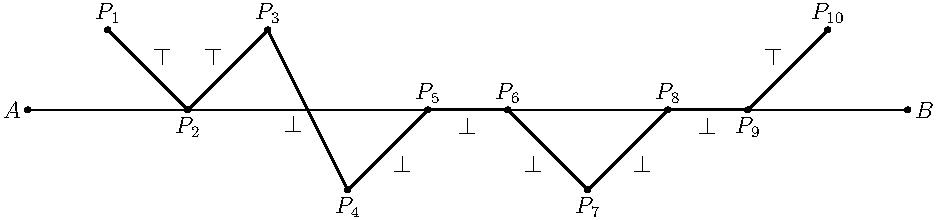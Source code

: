 unitsize(40);

draw((0,0)--(11,0));

pair[] ps = {(1,1),(2,0),(3,1),(4,-1),(5,0),(6,0),(7,-1),(8,0),(9,0),(10,1)};

path pathOfPolyseg(pair[] ps) {
  path polyseg;
  for (pair p:ps) {
    polyseg = polyseg -- p;
  }
  return polyseg;
}

draw(pathOfPolyseg(ps),p=currentpen+1);
for (pair p : ps) {
  dot(p);
}

dot("$P_1$",ps[0],N);
dot("$P_2$",ps[1],S);
dot("$P_3$",ps[2],N);
dot("$P_4$",ps[3],S);
dot("$P_5$",ps[4],N);
dot("$P_6$",ps[5],N);
dot("$P_7$",ps[6],S);
dot("$P_8$",ps[7],N);
dot("$P_9$",ps[8],S);
dot("$P_{10}$",ps[9],N);

label("$\top$",ps[0]--ps[1],NE);
label("$\top$",ps[1]--ps[2],NW);
label("$\bot$",ps[2]--ps[3],SW);
label("$\bot$",ps[3]--ps[4],SE);
label("$\bot$",ps[4]--ps[5],S);
label("$\bot$",ps[5]--ps[6],SW);
label("$\bot$",ps[6]--ps[7],SE);
label("$\bot$",ps[7]--ps[8],S);
label("$\top$",ps[8]--ps[9],NW);

dot("$A$",(0,0),W);
dot("$B$",(11,0),E);

shipout(format="pdf");
